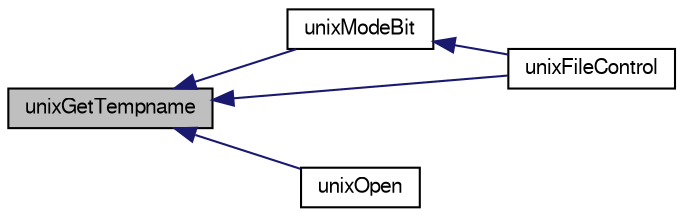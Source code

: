 digraph "unixGetTempname"
{
  edge [fontname="FreeSans",fontsize="10",labelfontname="FreeSans",labelfontsize="10"];
  node [fontname="FreeSans",fontsize="10",shape=record];
  rankdir="LR";
  Node847456 [label="unixGetTempname",height=0.2,width=0.4,color="black", fillcolor="grey75", style="filled", fontcolor="black"];
  Node847456 -> Node847457 [dir="back",color="midnightblue",fontsize="10",style="solid",fontname="FreeSans"];
  Node847457 [label="unixModeBit",height=0.2,width=0.4,color="black", fillcolor="white", style="filled",URL="$sqlite3_8c.html#a2508a74b47b850a9f5a559a28681f394"];
  Node847457 -> Node847458 [dir="back",color="midnightblue",fontsize="10",style="solid",fontname="FreeSans"];
  Node847458 [label="unixFileControl",height=0.2,width=0.4,color="black", fillcolor="white", style="filled",URL="$sqlite3_8c.html#ad71f213fa385cc58f307cefd953c03ae"];
  Node847456 -> Node847458 [dir="back",color="midnightblue",fontsize="10",style="solid",fontname="FreeSans"];
  Node847456 -> Node847459 [dir="back",color="midnightblue",fontsize="10",style="solid",fontname="FreeSans"];
  Node847459 [label="unixOpen",height=0.2,width=0.4,color="black", fillcolor="white", style="filled",URL="$sqlite3_8c.html#a8ed5efc47b6e14f7805cd1bb9b215775"];
}
